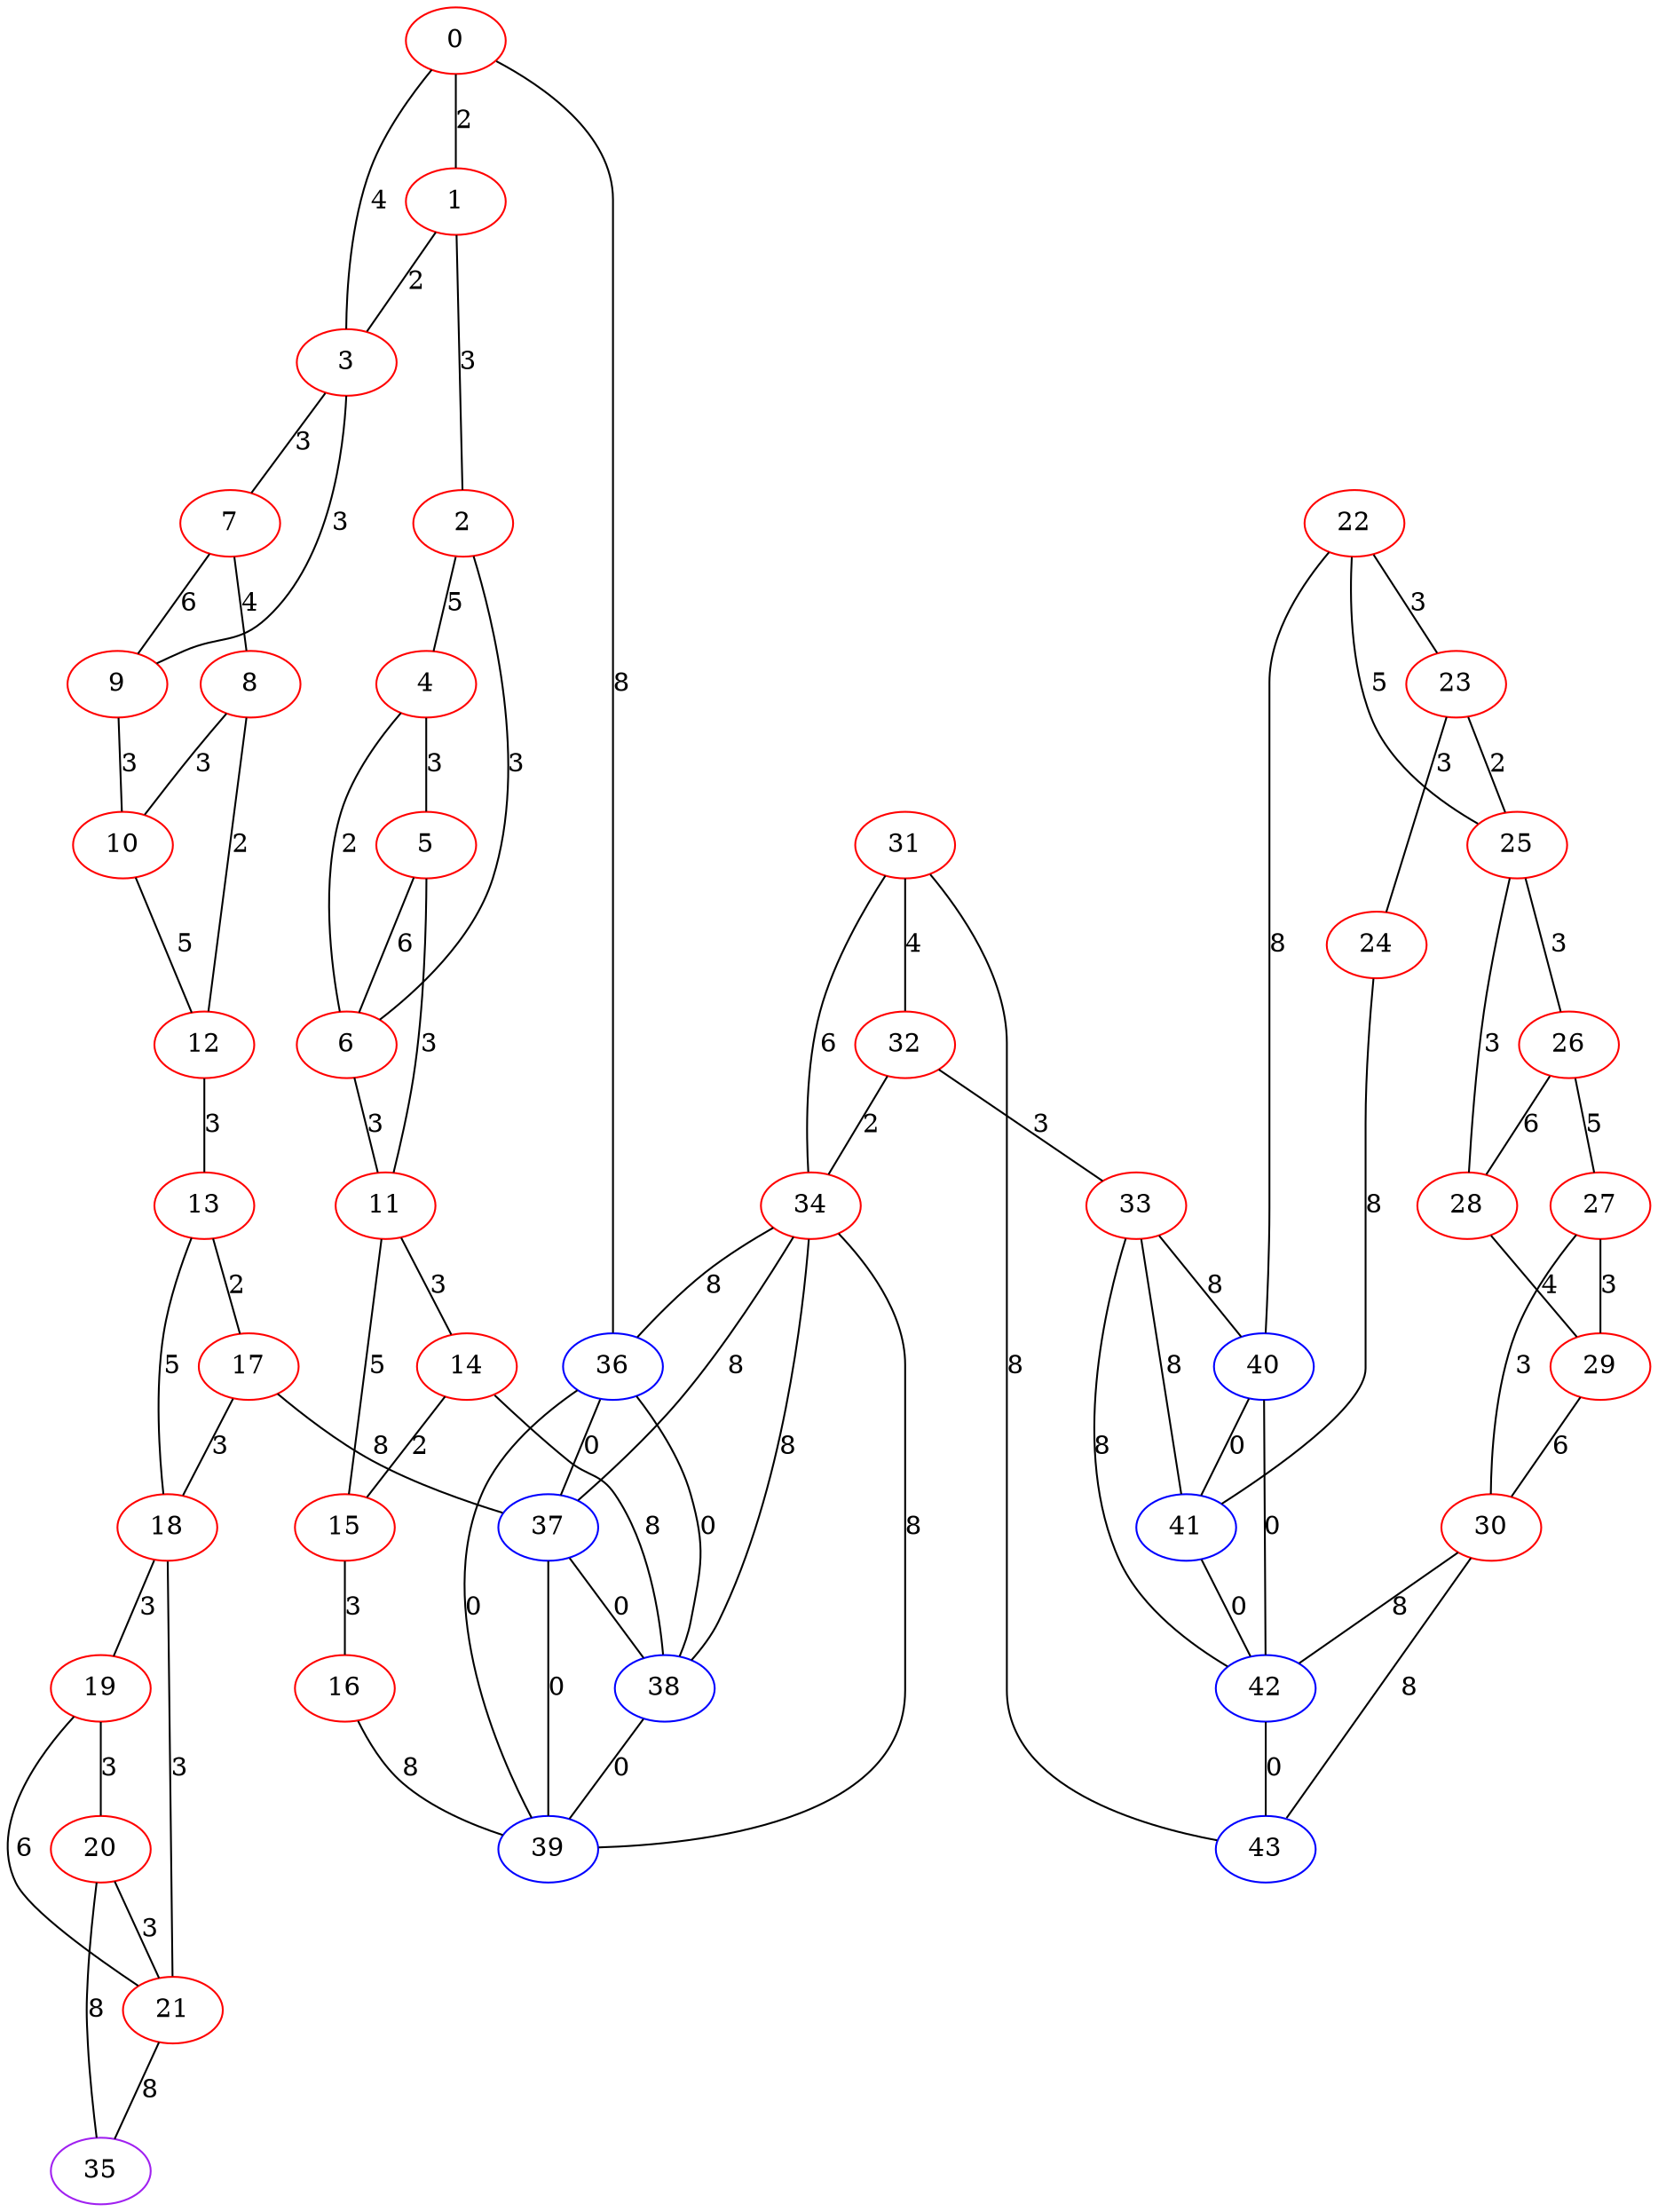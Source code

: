 graph "" {
0 [color=red, weight=1];
1 [color=red, weight=1];
2 [color=red, weight=1];
3 [color=red, weight=1];
4 [color=red, weight=1];
5 [color=red, weight=1];
6 [color=red, weight=1];
7 [color=red, weight=1];
8 [color=red, weight=1];
9 [color=red, weight=1];
10 [color=red, weight=1];
11 [color=red, weight=1];
12 [color=red, weight=1];
13 [color=red, weight=1];
14 [color=red, weight=1];
15 [color=red, weight=1];
16 [color=red, weight=1];
17 [color=red, weight=1];
18 [color=red, weight=1];
19 [color=red, weight=1];
20 [color=red, weight=1];
21 [color=red, weight=1];
22 [color=red, weight=1];
23 [color=red, weight=1];
24 [color=red, weight=1];
25 [color=red, weight=1];
26 [color=red, weight=1];
27 [color=red, weight=1];
28 [color=red, weight=1];
29 [color=red, weight=1];
30 [color=red, weight=1];
31 [color=red, weight=1];
32 [color=red, weight=1];
33 [color=red, weight=1];
34 [color=red, weight=1];
35 [color=purple, weight=4];
36 [color=blue, weight=3];
37 [color=blue, weight=3];
38 [color=blue, weight=3];
39 [color=blue, weight=3];
40 [color=blue, weight=3];
41 [color=blue, weight=3];
42 [color=blue, weight=3];
43 [color=blue, weight=3];
0 -- 1  [key=0, label=2];
0 -- 3  [key=0, label=4];
0 -- 36  [key=0, label=8];
1 -- 2  [key=0, label=3];
1 -- 3  [key=0, label=2];
2 -- 4  [key=0, label=5];
2 -- 6  [key=0, label=3];
3 -- 9  [key=0, label=3];
3 -- 7  [key=0, label=3];
4 -- 5  [key=0, label=3];
4 -- 6  [key=0, label=2];
5 -- 11  [key=0, label=3];
5 -- 6  [key=0, label=6];
6 -- 11  [key=0, label=3];
7 -- 8  [key=0, label=4];
7 -- 9  [key=0, label=6];
8 -- 10  [key=0, label=3];
8 -- 12  [key=0, label=2];
9 -- 10  [key=0, label=3];
10 -- 12  [key=0, label=5];
11 -- 14  [key=0, label=3];
11 -- 15  [key=0, label=5];
12 -- 13  [key=0, label=3];
13 -- 17  [key=0, label=2];
13 -- 18  [key=0, label=5];
14 -- 38  [key=0, label=8];
14 -- 15  [key=0, label=2];
15 -- 16  [key=0, label=3];
16 -- 39  [key=0, label=8];
17 -- 18  [key=0, label=3];
17 -- 37  [key=0, label=8];
18 -- 19  [key=0, label=3];
18 -- 21  [key=0, label=3];
19 -- 20  [key=0, label=3];
19 -- 21  [key=0, label=6];
20 -- 35  [key=0, label=8];
20 -- 21  [key=0, label=3];
21 -- 35  [key=0, label=8];
22 -- 40  [key=0, label=8];
22 -- 25  [key=0, label=5];
22 -- 23  [key=0, label=3];
23 -- 24  [key=0, label=3];
23 -- 25  [key=0, label=2];
24 -- 41  [key=0, label=8];
25 -- 26  [key=0, label=3];
25 -- 28  [key=0, label=3];
26 -- 27  [key=0, label=5];
26 -- 28  [key=0, label=6];
27 -- 29  [key=0, label=3];
27 -- 30  [key=0, label=3];
28 -- 29  [key=0, label=4];
29 -- 30  [key=0, label=6];
30 -- 43  [key=0, label=8];
30 -- 42  [key=0, label=8];
31 -- 32  [key=0, label=4];
31 -- 34  [key=0, label=6];
31 -- 43  [key=0, label=8];
32 -- 33  [key=0, label=3];
32 -- 34  [key=0, label=2];
33 -- 40  [key=0, label=8];
33 -- 42  [key=0, label=8];
33 -- 41  [key=0, label=8];
34 -- 36  [key=0, label=8];
34 -- 37  [key=0, label=8];
34 -- 38  [key=0, label=8];
34 -- 39  [key=0, label=8];
36 -- 37  [key=0, label=0];
36 -- 38  [key=0, label=0];
36 -- 39  [key=0, label=0];
37 -- 38  [key=0, label=0];
37 -- 39  [key=0, label=0];
38 -- 39  [key=0, label=0];
40 -- 41  [key=0, label=0];
40 -- 42  [key=0, label=0];
41 -- 42  [key=0, label=0];
42 -- 43  [key=0, label=0];
}
